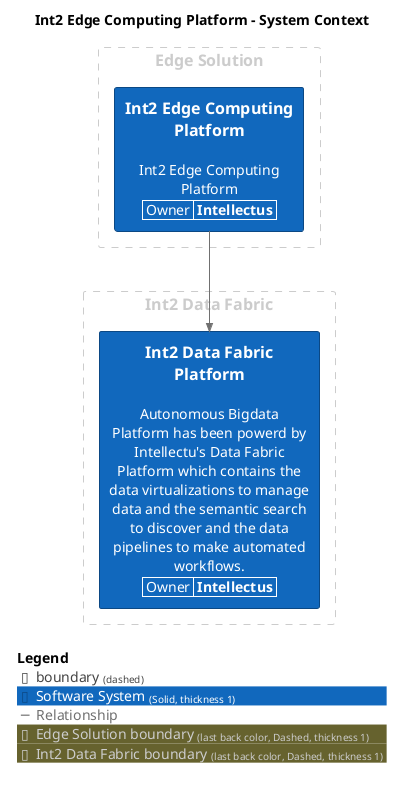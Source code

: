@startuml
set separator none
title Int2 Edge Computing Platform - System Context

top to bottom direction

!include <C4/C4>
!include <C4/C4_Context>

AddElementTag("Software System", $bgColor="#1168bd", $borderColor="#0b4884", $fontColor="#ffffff", $sprite="", $shadowing="", $borderStyle="Solid", $borderThickness="1")

AddRelTag("Relationship", $textColor="#707070", $lineColor="#707070", $lineStyle = "")

AddBoundaryTag("Edge Solution", $borderColor="#cccccc", $fontColor="#cccccc", $borderStyle="Dashed", $borderThickness="1")
Boundary(group_1, "Edge Solution", $tags="Edge Solution") {
  WithoutPropertyHeader()
  AddProperty("Owner","Intellectus")
  System(Int2EdgeComputingPlatform, "Int2 Edge Computing Platform", $descr="Int2 Edge Computing Platform", $tags="Software System", $link="")
}

AddBoundaryTag("Int2 Data Fabric", $borderColor="#cccccc", $fontColor="#cccccc", $borderStyle="Dashed", $borderThickness="1")
Boundary(group_2, "Int2 Data Fabric", $tags="Int2 Data Fabric") {
  WithoutPropertyHeader()
  AddProperty("Owner","Intellectus")
  System(Int2DataFabricPlatform, "Int2 Data Fabric Platform", $descr="Autonomous Bigdata Platform has been powerd by Intellectu's Data Fabric Platform which contains the data virtualizations to manage data and the semantic search to discover and the data pipelines to make automated workflows.", $tags="Software System", $link="")
}


Rel(Int2EdgeComputingPlatform, Int2DataFabricPlatform, "", $techn="", $tags="Relationship", $link="")

SHOW_LEGEND(true)
@enduml